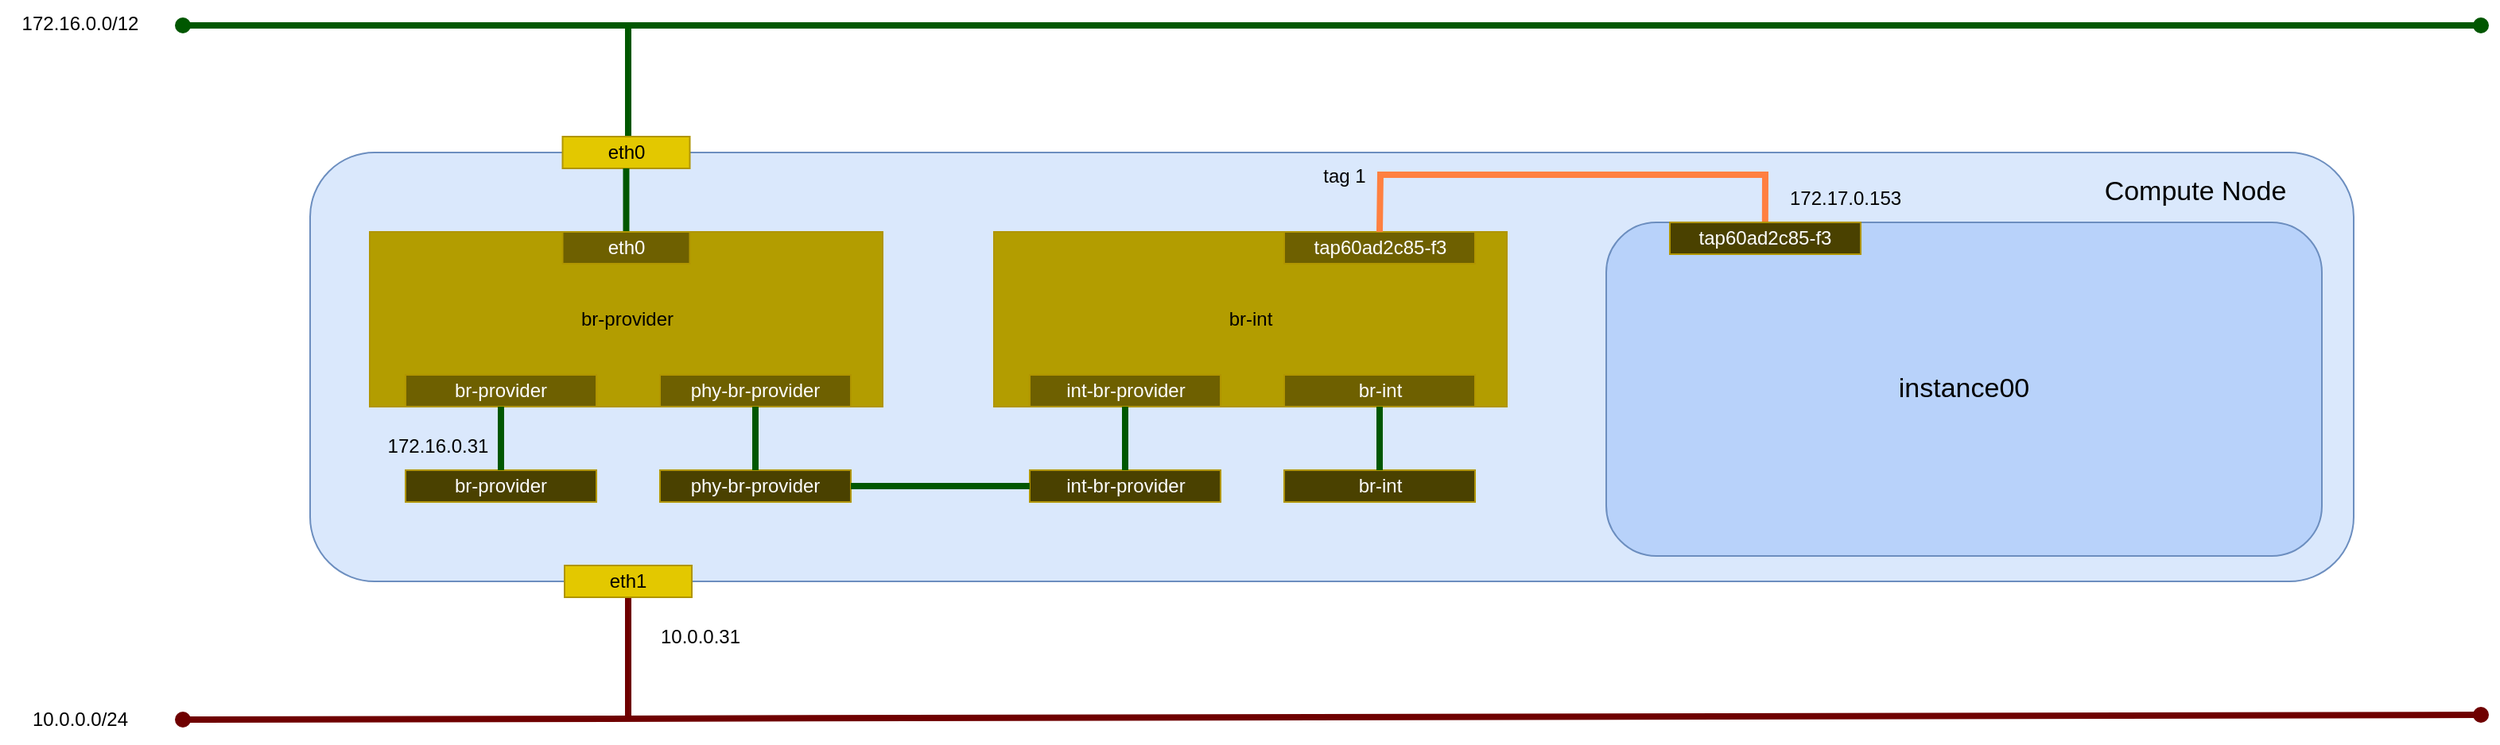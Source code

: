 <mxfile version="24.3.1" type="device">
  <diagram name="ページ1" id="6O8cq4Rfigk1k-ii5kAo">
    <mxGraphModel dx="2606" dy="715" grid="1" gridSize="10" guides="1" tooltips="1" connect="1" arrows="1" fold="1" page="1" pageScale="1" pageWidth="827" pageHeight="1169" math="0" shadow="0">
      <root>
        <mxCell id="0" />
        <object label="ネットワーク" id="1">
          <mxCell style="locked=1;" parent="0" />
        </object>
        <mxCell id="ExSx5SIZApUU_Iw7rpWn-4" value="" style="endArrow=oval;html=1;rounded=0;startArrow=oval;startFill=1;endFill=1;strokeWidth=4;fillColor=#a20025;strokeColor=#6F0000;" parent="1" edge="1">
          <mxGeometry width="50" height="50" relative="1" as="geometry">
            <mxPoint x="-685" y="483" as="sourcePoint" />
            <mxPoint x="760" y="480" as="targetPoint" />
          </mxGeometry>
        </mxCell>
        <mxCell id="ExSx5SIZApUU_Iw7rpWn-5" value="" style="endArrow=oval;html=1;rounded=0;startArrow=oval;startFill=1;endFill=1;strokeWidth=4;fillColor=#008a00;strokeColor=#005700;" parent="1" edge="1">
          <mxGeometry width="50" height="50" relative="1" as="geometry">
            <mxPoint x="-685" y="46" as="sourcePoint" />
            <mxPoint x="760" y="46" as="targetPoint" />
          </mxGeometry>
        </mxCell>
        <mxCell id="ExSx5SIZApUU_Iw7rpWn-10" value="172.16.0.0/12" style="text;html=1;align=center;verticalAlign=middle;resizable=0;points=[];autosize=1;strokeColor=none;fillColor=none;" parent="1" vertex="1">
          <mxGeometry x="-800" y="30" width="100" height="30" as="geometry" />
        </mxCell>
        <mxCell id="ExSx5SIZApUU_Iw7rpWn-11" value="10.0.0.0/24" style="text;html=1;align=center;verticalAlign=middle;resizable=0;points=[];autosize=1;strokeColor=none;fillColor=none;" parent="1" vertex="1">
          <mxGeometry x="-790" y="468" width="80" height="30" as="geometry" />
        </mxCell>
        <mxCell id="ExSx5SIZApUU_Iw7rpWn-20" value="" style="endArrow=none;html=1;rounded=0;startArrow=none;startFill=0;endFill=0;strokeWidth=4;fillColor=#008a00;strokeColor=#005700;exitX=0.5;exitY=1;exitDx=0;exitDy=0;" parent="1" edge="1">
          <mxGeometry width="50" height="50" relative="1" as="geometry">
            <mxPoint x="-405" y="46" as="sourcePoint" />
            <mxPoint x="-405" y="126" as="targetPoint" />
          </mxGeometry>
        </mxCell>
        <mxCell id="ExSx5SIZApUU_Iw7rpWn-25" value="" style="endArrow=none;html=1;rounded=0;startArrow=none;startFill=0;endFill=0;strokeWidth=4;fillColor=#a20025;strokeColor=#6F0000;exitX=0.5;exitY=1;exitDx=0;exitDy=0;" parent="1" edge="1">
          <mxGeometry width="50" height="50" relative="1" as="geometry">
            <mxPoint x="-405" y="403" as="sourcePoint" />
            <mxPoint x="-405" y="483" as="targetPoint" />
          </mxGeometry>
        </mxCell>
        <object label="マシン" id="ExSx5SIZApUU_Iw7rpWn-6">
          <mxCell style="locked=1;" parent="0" />
        </object>
        <mxCell id="ExSx5SIZApUU_Iw7rpWn-7" value="" style="rounded=1;whiteSpace=wrap;html=1;fillColor=#dae8fc;strokeColor=#6c8ebf;align=center;horizontal=1;" parent="ExSx5SIZApUU_Iw7rpWn-6" vertex="1">
          <mxGeometry x="-605" y="126" width="1285" height="270" as="geometry" />
        </mxCell>
        <mxCell id="ExSx5SIZApUU_Iw7rpWn-26" value="eth1" style="rounded=0;whiteSpace=wrap;html=1;fillColor=#e3c800;fontColor=#000000;strokeColor=#B09500;" parent="ExSx5SIZApUU_Iw7rpWn-6" vertex="1">
          <mxGeometry x="-445" y="386" width="80" height="20" as="geometry" />
        </mxCell>
        <mxCell id="ExSx5SIZApUU_Iw7rpWn-32" value="eth0" style="rounded=0;whiteSpace=wrap;html=1;fillColor=#e3c800;fontColor=#000000;strokeColor=#B09500;" parent="ExSx5SIZApUU_Iw7rpWn-6" vertex="1">
          <mxGeometry x="-446.25" y="116" width="80" height="20" as="geometry" />
        </mxCell>
        <mxCell id="ExSx5SIZApUU_Iw7rpWn-33" value="10.0.0.31" style="text;html=1;align=center;verticalAlign=middle;resizable=0;points=[];autosize=1;strokeColor=none;fillColor=none;" parent="ExSx5SIZApUU_Iw7rpWn-6" vertex="1">
          <mxGeometry x="-395" y="416" width="70" height="30" as="geometry" />
        </mxCell>
        <mxCell id="ExSx5SIZApUU_Iw7rpWn-36" value="172.16.0.31" style="text;html=1;align=center;verticalAlign=middle;resizable=0;points=[];autosize=1;strokeColor=none;fillColor=none;" parent="ExSx5SIZApUU_Iw7rpWn-6" vertex="1">
          <mxGeometry x="-570" y="296" width="90" height="30" as="geometry" />
        </mxCell>
        <mxCell id="21zLahzKs5m0MUraH8DA-1" value="&lt;font style=&quot;font-size: 17px;&quot;&gt;Compute Node&lt;/font&gt;" style="text;html=1;align=center;verticalAlign=middle;resizable=0;points=[];autosize=1;strokeColor=none;fillColor=none;" parent="ExSx5SIZApUU_Iw7rpWn-6" vertex="1">
          <mxGeometry x="510" y="136" width="140" height="30" as="geometry" />
        </mxCell>
        <mxCell id="21zLahzKs5m0MUraH8DA-3" value="" style="endArrow=none;html=1;rounded=0;startArrow=none;startFill=0;endFill=0;strokeWidth=4;fillColor=#008a00;strokeColor=#005700;exitX=0.5;exitY=1;exitDx=0;exitDy=0;entryX=0.5;entryY=0;entryDx=0;entryDy=0;" parent="ExSx5SIZApUU_Iw7rpWn-6" source="ExSx5SIZApUU_Iw7rpWn-32" target="dvhGGXUbRXbrGdrFJpqn-1" edge="1">
          <mxGeometry width="50" height="50" relative="1" as="geometry">
            <mxPoint x="-485" y="136" as="sourcePoint" />
            <mxPoint x="-485" y="216" as="targetPoint" />
          </mxGeometry>
        </mxCell>
        <mxCell id="dvhGGXUbRXbrGdrFJpqn-10" value="" style="group" parent="ExSx5SIZApUU_Iw7rpWn-6" vertex="1" connectable="0">
          <mxGeometry x="-567.5" y="176" width="322.5" height="110" as="geometry" />
        </mxCell>
        <mxCell id="21zLahzKs5m0MUraH8DA-2" value="br-provider" style="rounded=0;whiteSpace=wrap;html=1;fillColor=#B39D00;fontColor=#000000;strokeColor=#B09500;" parent="dvhGGXUbRXbrGdrFJpqn-10" vertex="1">
          <mxGeometry width="322.5" height="110" as="geometry" />
        </mxCell>
        <mxCell id="dvhGGXUbRXbrGdrFJpqn-1" value="&lt;font color=&quot;#ffffff&quot;&gt;eth0&lt;/font&gt;" style="rounded=0;whiteSpace=wrap;html=1;fillColor=#6E6000;fontColor=#000000;strokeColor=#B09500;" parent="dvhGGXUbRXbrGdrFJpqn-10" vertex="1">
          <mxGeometry x="121.25" width="80" height="20" as="geometry" />
        </mxCell>
        <mxCell id="dvhGGXUbRXbrGdrFJpqn-7" value="&lt;font color=&quot;#ffffff&quot;&gt;phy-br-provider&lt;/font&gt;" style="rounded=0;whiteSpace=wrap;html=1;fillColor=#6E6000;fontColor=#000000;strokeColor=#B09500;" parent="dvhGGXUbRXbrGdrFJpqn-10" vertex="1">
          <mxGeometry x="182.5" y="90" width="120" height="20" as="geometry" />
        </mxCell>
        <mxCell id="dvhGGXUbRXbrGdrFJpqn-9" value="&lt;font color=&quot;#ffffff&quot;&gt;br-provider&lt;/font&gt;" style="rounded=0;whiteSpace=wrap;html=1;fillColor=#6E6000;fontColor=#000000;strokeColor=#B09500;" parent="dvhGGXUbRXbrGdrFJpqn-10" vertex="1">
          <mxGeometry x="22.5" y="90" width="120" height="20" as="geometry" />
        </mxCell>
        <mxCell id="dvhGGXUbRXbrGdrFJpqn-13" value="br-int" style="rounded=0;whiteSpace=wrap;html=1;fillColor=#B39D00;fontColor=#000000;strokeColor=#B09500;" parent="ExSx5SIZApUU_Iw7rpWn-6" vertex="1">
          <mxGeometry x="-175" y="176" width="322.5" height="110" as="geometry" />
        </mxCell>
        <mxCell id="dvhGGXUbRXbrGdrFJpqn-15" value="&lt;font color=&quot;#ffffff&quot;&gt;br-int&lt;/font&gt;" style="rounded=0;whiteSpace=wrap;html=1;fillColor=#6E6000;fontColor=#000000;strokeColor=#B09500;" parent="ExSx5SIZApUU_Iw7rpWn-6" vertex="1">
          <mxGeometry x="7.5" y="266" width="120" height="20" as="geometry" />
        </mxCell>
        <mxCell id="dvhGGXUbRXbrGdrFJpqn-16" value="&lt;font color=&quot;#ffffff&quot;&gt;int-br-provider&lt;/font&gt;" style="rounded=0;whiteSpace=wrap;html=1;fillColor=#6E6000;fontColor=#000000;strokeColor=#B09500;" parent="ExSx5SIZApUU_Iw7rpWn-6" vertex="1">
          <mxGeometry x="-152.5" y="266" width="120" height="20" as="geometry" />
        </mxCell>
        <mxCell id="dvhGGXUbRXbrGdrFJpqn-18" value="&lt;font color=&quot;#ffffff&quot;&gt;br-provider&lt;/font&gt;" style="rounded=0;whiteSpace=wrap;html=1;fillColor=#4A4100;fontColor=#000000;strokeColor=#B09500;" parent="ExSx5SIZApUU_Iw7rpWn-6" vertex="1">
          <mxGeometry x="-545" y="326" width="120" height="20" as="geometry" />
        </mxCell>
        <mxCell id="dvhGGXUbRXbrGdrFJpqn-19" value="&lt;font color=&quot;#ffffff&quot;&gt;phy-br-provider&lt;/font&gt;" style="rounded=0;whiteSpace=wrap;html=1;fillColor=#4A4100;fontColor=#000000;strokeColor=#B09500;" parent="ExSx5SIZApUU_Iw7rpWn-6" vertex="1">
          <mxGeometry x="-385" y="326" width="120" height="20" as="geometry" />
        </mxCell>
        <mxCell id="dvhGGXUbRXbrGdrFJpqn-21" value="&lt;font color=&quot;#ffffff&quot;&gt;int-br-provider&lt;/font&gt;" style="rounded=0;whiteSpace=wrap;html=1;fillColor=#4A4100;fontColor=#000000;strokeColor=#B09500;" parent="ExSx5SIZApUU_Iw7rpWn-6" vertex="1">
          <mxGeometry x="-152.5" y="326" width="120" height="20" as="geometry" />
        </mxCell>
        <mxCell id="dvhGGXUbRXbrGdrFJpqn-22" value="&lt;font color=&quot;#ffffff&quot;&gt;br-int&lt;/font&gt;" style="rounded=0;whiteSpace=wrap;html=1;fillColor=#4A4100;fontColor=#000000;strokeColor=#B09500;" parent="ExSx5SIZApUU_Iw7rpWn-6" vertex="1">
          <mxGeometry x="7.5" y="326" width="120" height="20" as="geometry" />
        </mxCell>
        <mxCell id="dvhGGXUbRXbrGdrFJpqn-23" value="" style="endArrow=none;html=1;rounded=0;startArrow=none;startFill=0;endFill=0;strokeWidth=4;fillColor=#008a00;strokeColor=#005700;exitX=0.5;exitY=1;exitDx=0;exitDy=0;entryX=0.5;entryY=0;entryDx=0;entryDy=0;" parent="ExSx5SIZApUU_Iw7rpWn-6" source="dvhGGXUbRXbrGdrFJpqn-9" target="dvhGGXUbRXbrGdrFJpqn-18" edge="1">
          <mxGeometry width="50" height="50" relative="1" as="geometry">
            <mxPoint x="-396" y="146" as="sourcePoint" />
            <mxPoint x="-396" y="186" as="targetPoint" />
          </mxGeometry>
        </mxCell>
        <mxCell id="dvhGGXUbRXbrGdrFJpqn-24" value="" style="endArrow=none;html=1;rounded=0;startArrow=none;startFill=0;endFill=0;strokeWidth=4;fillColor=#008a00;strokeColor=#005700;exitX=0.5;exitY=1;exitDx=0;exitDy=0;" parent="ExSx5SIZApUU_Iw7rpWn-6" source="dvhGGXUbRXbrGdrFJpqn-7" target="dvhGGXUbRXbrGdrFJpqn-19" edge="1">
          <mxGeometry width="50" height="50" relative="1" as="geometry">
            <mxPoint x="-475" y="296" as="sourcePoint" />
            <mxPoint x="-475" y="336" as="targetPoint" />
          </mxGeometry>
        </mxCell>
        <mxCell id="dvhGGXUbRXbrGdrFJpqn-25" value="" style="endArrow=none;html=1;rounded=0;startArrow=none;startFill=0;endFill=0;strokeWidth=4;fillColor=#008a00;strokeColor=#005700;exitX=0;exitY=0.5;exitDx=0;exitDy=0;entryX=1;entryY=0.5;entryDx=0;entryDy=0;" parent="ExSx5SIZApUU_Iw7rpWn-6" source="dvhGGXUbRXbrGdrFJpqn-21" target="dvhGGXUbRXbrGdrFJpqn-19" edge="1">
          <mxGeometry width="50" height="50" relative="1" as="geometry">
            <mxPoint x="-315" y="296" as="sourcePoint" />
            <mxPoint x="-315" y="336" as="targetPoint" />
          </mxGeometry>
        </mxCell>
        <mxCell id="dvhGGXUbRXbrGdrFJpqn-26" value="" style="endArrow=none;html=1;rounded=0;startArrow=none;startFill=0;endFill=0;strokeWidth=4;fillColor=#008a00;strokeColor=#005700;exitX=0.5;exitY=1;exitDx=0;exitDy=0;" parent="ExSx5SIZApUU_Iw7rpWn-6" source="dvhGGXUbRXbrGdrFJpqn-16" target="dvhGGXUbRXbrGdrFJpqn-21" edge="1">
          <mxGeometry width="50" height="50" relative="1" as="geometry">
            <mxPoint x="-315" y="296" as="sourcePoint" />
            <mxPoint x="-315" y="336" as="targetPoint" />
          </mxGeometry>
        </mxCell>
        <mxCell id="dvhGGXUbRXbrGdrFJpqn-27" value="" style="endArrow=none;html=1;rounded=0;startArrow=none;startFill=0;endFill=0;strokeWidth=4;fillColor=#008a00;strokeColor=#005700;exitX=0.5;exitY=1;exitDx=0;exitDy=0;entryX=0.5;entryY=0;entryDx=0;entryDy=0;" parent="ExSx5SIZApUU_Iw7rpWn-6" source="dvhGGXUbRXbrGdrFJpqn-15" target="dvhGGXUbRXbrGdrFJpqn-22" edge="1">
          <mxGeometry width="50" height="50" relative="1" as="geometry">
            <mxPoint x="-82" y="296" as="sourcePoint" />
            <mxPoint x="-82" y="336" as="targetPoint" />
          </mxGeometry>
        </mxCell>
        <mxCell id="5NIrijOMDacqgb6EHt3Y-6" value="&lt;font color=&quot;#ffffff&quot;&gt;tap60ad2c85-f3&lt;/font&gt;" style="rounded=0;whiteSpace=wrap;html=1;fillColor=#6E6000;fontColor=#000000;strokeColor=#B09500;" parent="ExSx5SIZApUU_Iw7rpWn-6" vertex="1">
          <mxGeometry x="7.5" y="176" width="120" height="20" as="geometry" />
        </mxCell>
        <mxCell id="5NIrijOMDacqgb6EHt3Y-8" value="" style="endArrow=none;html=1;rounded=0;startArrow=none;startFill=0;endFill=0;strokeWidth=4;fillColor=#008a00;strokeColor=#ff8040;exitX=0.712;exitY=0.163;exitDx=0;exitDy=0;entryX=0.5;entryY=0;entryDx=0;entryDy=0;exitPerimeter=0;" parent="ExSx5SIZApUU_Iw7rpWn-6" source="ExSx5SIZApUU_Iw7rpWn-7" target="5NIrijOMDacqgb6EHt3Y-6" edge="1">
          <mxGeometry width="50" height="50" relative="1" as="geometry">
            <mxPoint x="78" y="296" as="sourcePoint" />
            <mxPoint x="78" y="336" as="targetPoint" />
            <Array as="points">
              <mxPoint x="310" y="140" />
              <mxPoint x="68" y="140" />
            </Array>
          </mxGeometry>
        </mxCell>
        <mxCell id="5NIrijOMDacqgb6EHt3Y-10" value="tag 1" style="text;html=1;align=center;verticalAlign=middle;resizable=0;points=[];autosize=1;strokeColor=none;fillColor=none;" parent="ExSx5SIZApUU_Iw7rpWn-6" vertex="1">
          <mxGeometry x="20" y="126" width="50" height="30" as="geometry" />
        </mxCell>
        <object label="インスタンス" id="5NIrijOMDacqgb6EHt3Y-1">
          <mxCell style="locked=1;" parent="0" />
        </object>
        <mxCell id="5NIrijOMDacqgb6EHt3Y-2" value="&lt;font style=&quot;font-size: 17px;&quot;&gt;instance00&lt;/font&gt;" style="rounded=1;whiteSpace=wrap;html=1;fillColor=#b8d2fa;strokeColor=#6c8ebf;align=center;horizontal=1;" parent="5NIrijOMDacqgb6EHt3Y-1" vertex="1">
          <mxGeometry x="210" y="170" width="450" height="210" as="geometry" />
        </mxCell>
        <mxCell id="5NIrijOMDacqgb6EHt3Y-4" value="172.17.0.153" style="text;html=1;align=center;verticalAlign=middle;resizable=0;points=[];autosize=1;strokeColor=none;fillColor=none;" parent="5NIrijOMDacqgb6EHt3Y-1" vertex="1">
          <mxGeometry x="310" y="140" width="100" height="30" as="geometry" />
        </mxCell>
        <mxCell id="5NIrijOMDacqgb6EHt3Y-7" value="&lt;font color=&quot;#ffffff&quot;&gt;tap60ad2c85-f3&lt;/font&gt;" style="rounded=0;whiteSpace=wrap;html=1;fillColor=#4A4100;fontColor=#000000;strokeColor=#B09500;" parent="5NIrijOMDacqgb6EHt3Y-1" vertex="1">
          <mxGeometry x="250" y="170" width="120" height="20" as="geometry" />
        </mxCell>
      </root>
    </mxGraphModel>
  </diagram>
</mxfile>
